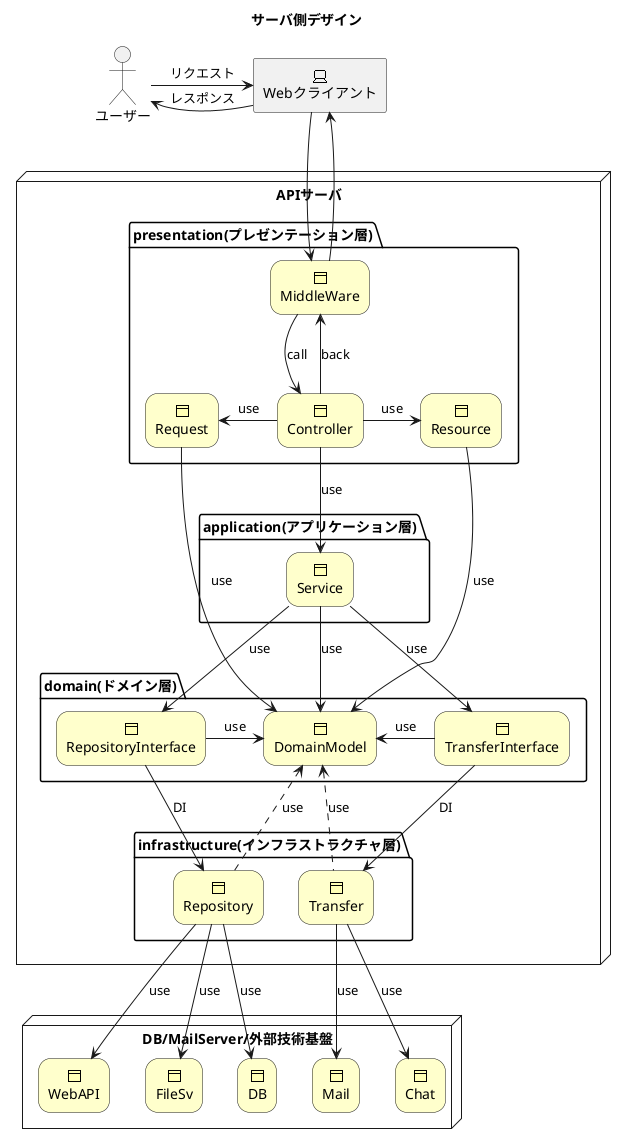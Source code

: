 @startuml
title サーバ側デザイン
skinparam rectangle<<classRectangle>> {
	roundCorner 25
}
sprite $bObject jar:archimate/business-object
!define User actor

User ユーザー
archimate  "Webクライアント" as Client <<device>>

node APIサーバ{
    package presentation(プレゼンテーション層) as presentation{
        rectangle "MiddleWare" <<$bObject>><<classRectangle>> #Business{
        }
        rectangle "Controller" <<$bObject>><<classRectangle>> #Business
        rectangle "Request" <<$bObject>><<classRectangle>> #Business
        rectangle "Resource" <<$bObject>><<classRectangle>> #Business

    }
    package application(アプリケーション層) as application{
        rectangle "Service" <<$bObject>><<classRectangle>> #Business
    }
    package domain(ドメイン層) as domain{
        rectangle "DomainModel" <<$bObject>><<classRectangle>> #Business
        rectangle "RepositoryInterface" <<$bObject>><<classRectangle>> #Business
        rectangle "TransferInterface" <<$bObject>><<classRectangle>> #Business
    }
    package infrastructure(インフラストラクチャ層) as infrastructure{
        rectangle "Repository" <<$bObject>><<classRectangle>> #Business
        rectangle "Transfer" <<$bObject>><<classRectangle>> #Business
    }
}
node DB/MailServer/外部技術基盤{

    rectangle "DB" <<$bObject>><<classRectangle>> #Business
    rectangle "Mail" <<$bObject>><<classRectangle>> #Business
    rectangle "Chat" <<$bObject>><<classRectangle>> #Business
    rectangle "WebAPI" <<$bObject>><<classRectangle>> #Business
    rectangle "FileSv" <<$bObject>><<classRectangle>> #Business
}

ユーザー -right-> Client: リクエスト
Client -left-> ユーザー:レスポンス
Client-down->MiddleWare
MiddleWare-up->Client

MiddleWare-down->Controller:call
Controller-up->MiddleWare:back
Controller-left->Request: use
Controller-right->Resource:use
Controller-down->Service:use
Service-down->DomainModel:use
Service-down->RepositoryInterface:use
Service-down->TransferInterface:use
RepositoryInterface-down->Repository:DI
RepositoryInterface-right->DomainModel:use
Repository .up.> DomainModel:use
Repository-down->DB:use
Repository-down->WebAPI:use
Repository-down->FileSv:use
Request --> DomainModel: use
Resource --> DomainModel: use
TransferInterface-down->Transfer:DI
TransferInterface-left->DomainModel:use
Transfer .up.>DomainModel:use
Transfer-down->Mail:use
Transfer-down->Chat:use

@enduml
